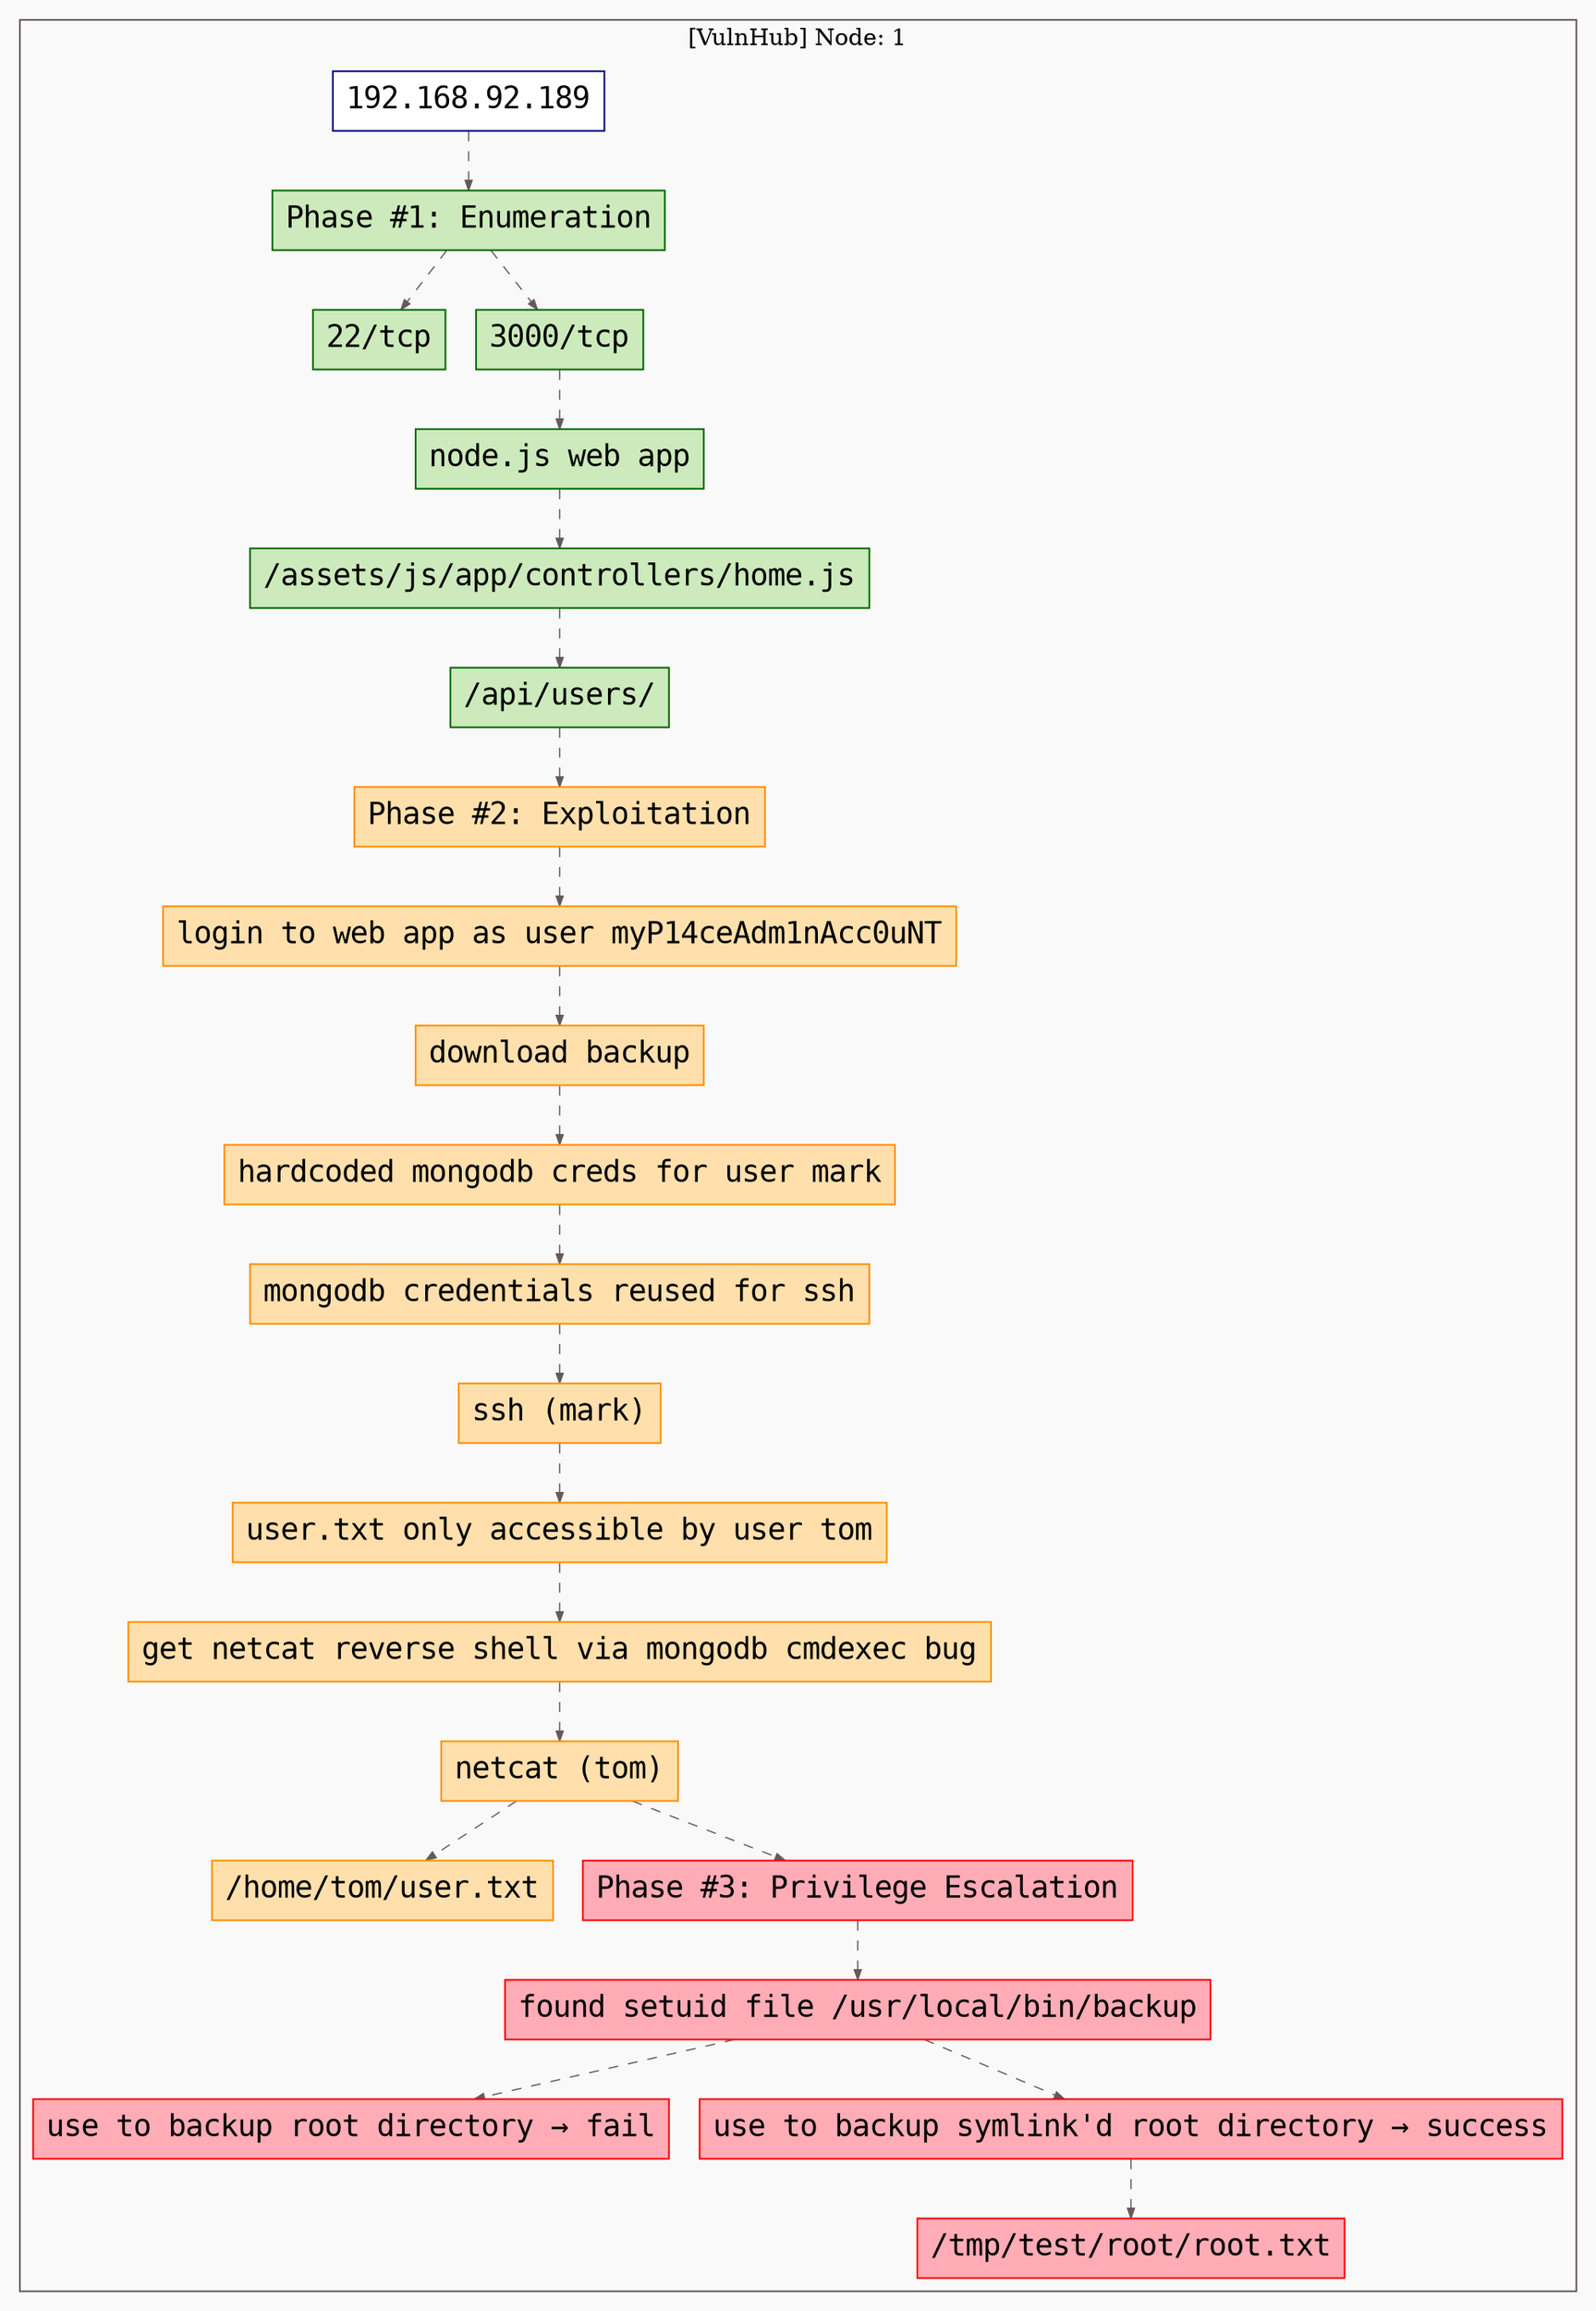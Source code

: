digraph G {
  #rankdir=LR;
  nodesdictep=1.0; splines="line"; K=0.6; overlap=scale; fixedsize=true; resolution=72; bgcolor="#f9f9f9"; outputorder="edgesfirst";
  node [fontname="courier" fontsize=18 shape=box width=0.25 fillcolor="white" style="filled,solid"];
  edge [style=dashed color="#665957" penwidth=0.75 arrowsize=0.6];

  0[label="192.168.92.189" color="navyblue" fillcolor="#ffffff" tooltip="[VulnHub] Node: 1"];
  10[label="hardcoded mongodb creds for user mark" color="darkorange" fillcolor="#ffe0ac" tooltip="Phase #2:Exploitation"];
  11[label="mongodb credentials reused for ssh" color="darkorange" fillcolor="#ffe0ac" tooltip="Phase #2:Exploitation"];
  12[label="ssh (mark)" color="darkorange" fillcolor="#ffe0ac" tooltip="Phase #2:Exploitation"];
  13[label="user.txt only accessible by user tom" color="darkorange" fillcolor="#ffe0ac" tooltip="Phase #2:Exploitation"];
  14[label="get netcat reverse shell via mongodb cmdexec bug" color="darkorange" fillcolor="#ffe0ac" tooltip="Phase #2:Exploitation"];
  15[label="netcat (tom)" color="darkorange" fillcolor="#ffe0ac" tooltip="Phase #2:Exploitation"];
  16[label="/home/tom/user.txt" color="darkorange" fillcolor="#ffe0ac" tooltip="Phase #2:Exploitation"];
  17[label="Phase #3: Privilege Escalation" color="red" fillcolor="#ffacb7" tooltip="Phase #3:Privilege Escalation"];
  18[label="found setuid file /usr/local/bin/backup" color="red" fillcolor="#ffacb7" tooltip="Phase #3:Privilege Escalation"];
  19[label="use to backup root directory → fail" color="red" fillcolor="#ffacb7" tooltip="Phase #3:Privilege Escalation"];
  1[label="Phase #1: Enumeration" color="darkgreen" fillcolor="#cceabb" tooltip="Phase #1:Enumeration"];
  20[label="use to backup symlink'd root directory → success" color="red" fillcolor="#ffacb7" tooltip="Phase #3:Privilege Escalation"];
  21[label="/tmp/test/root/root.txt" color="red" fillcolor="#ffacb7" tooltip="Phase #3:Privilege Escalation"];
  2[label="22/tcp" color="darkgreen" fillcolor="#cceabb" tooltip="Phase #1:Enumeration"];
  3[label="3000/tcp" color="darkgreen" fillcolor="#cceabb" tooltip="Phase #1:Enumeration"];
  4[label="node.js web app" color="darkgreen" fillcolor="#cceabb" tooltip="Phase #1:Enumeration"];
  5[label="/assets/js/app/controllers/home.js" color="darkgreen" fillcolor="#cceabb" tooltip="Phase #1:Enumeration"];
  6[label="/api/users/" color="darkgreen" fillcolor="#cceabb" tooltip="Phase #1:Enumeration"];
  7[label="Phase #2: Exploitation" color="darkorange" fillcolor="#ffe0ac" tooltip="Phase #2:Exploitation"];
  8[label="login to web app as user myP14ceAdm1nAcc0uNT" color="darkorange" fillcolor="#ffe0ac" tooltip="Phase #2:Exploitation"];
  9[label="download backup" color="darkorange" fillcolor="#ffe0ac" tooltip="Phase #2:Exploitation"];

  subgraph cluster_0 {
    node [style="filled,solid"];
    label = "[VulnHub] Node: 1";
    color = "#665957";
    0 -> 1 [color="#665957"];
    1 -> 2 [color="#665957"];
    1 -> 3 [color="#665957"];
    10 -> 11 [color="#665957"];
    11 -> 12 [color="#665957"];
    12 -> 13 [color="#665957"];
    13 -> 14 [color="#665957"];
    14 -> 15 [color="#665957"];
    15 -> 16 [color="#665957"];
    15 -> 17 [color="#665957"];
    17 -> 18 [color="#665957"];
    18 -> 19 [color="#665957"];
    18 -> 20 [color="#665957"];
    20 -> 21 [color="#665957"];
    3 -> 4 [color="#665957"];
    4 -> 5 [color="#665957"];
    5 -> 6 [color="#665957"];
    6 -> 7 [color="#665957"];
    7 -> 8 [color="#665957"];
    8 -> 9 [color="#665957"];
    9 -> 10 [color="#665957"];
  }
}
